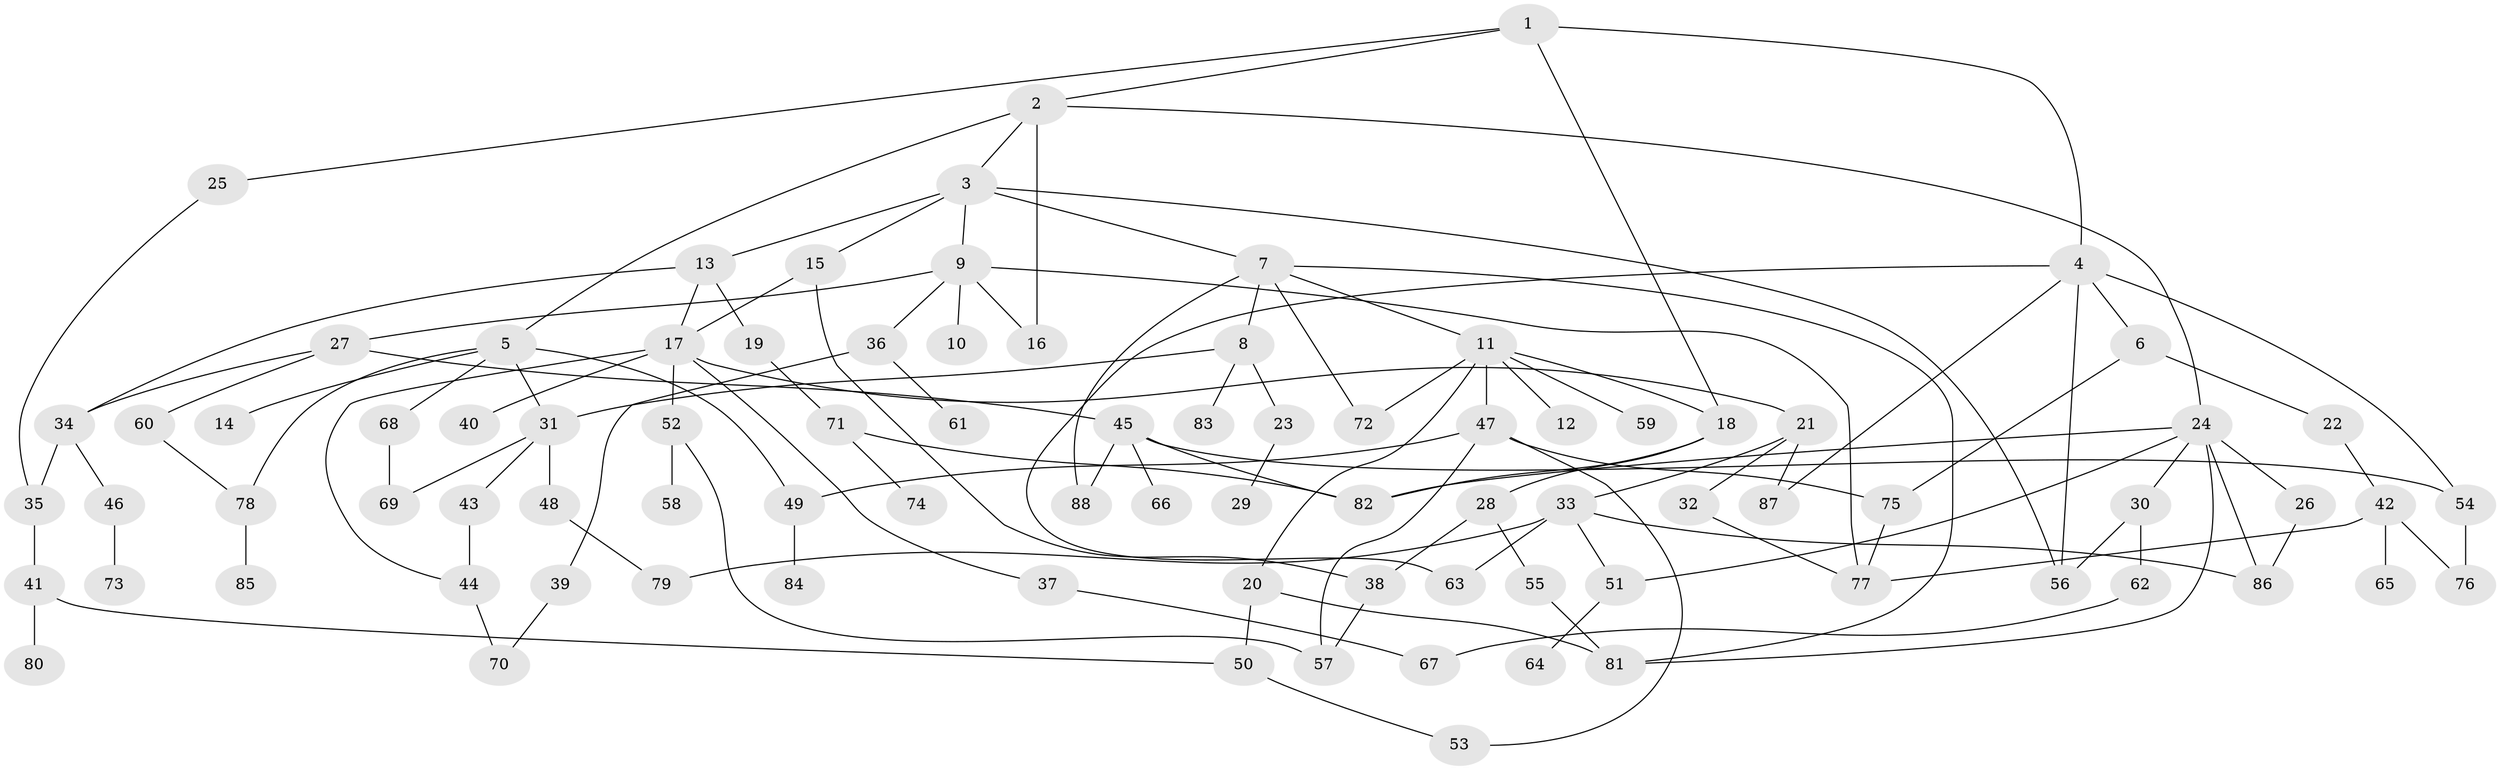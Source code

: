 // Generated by graph-tools (version 1.1) at 2025/41/03/09/25 04:41:03]
// undirected, 88 vertices, 126 edges
graph export_dot {
graph [start="1"]
  node [color=gray90,style=filled];
  1;
  2;
  3;
  4;
  5;
  6;
  7;
  8;
  9;
  10;
  11;
  12;
  13;
  14;
  15;
  16;
  17;
  18;
  19;
  20;
  21;
  22;
  23;
  24;
  25;
  26;
  27;
  28;
  29;
  30;
  31;
  32;
  33;
  34;
  35;
  36;
  37;
  38;
  39;
  40;
  41;
  42;
  43;
  44;
  45;
  46;
  47;
  48;
  49;
  50;
  51;
  52;
  53;
  54;
  55;
  56;
  57;
  58;
  59;
  60;
  61;
  62;
  63;
  64;
  65;
  66;
  67;
  68;
  69;
  70;
  71;
  72;
  73;
  74;
  75;
  76;
  77;
  78;
  79;
  80;
  81;
  82;
  83;
  84;
  85;
  86;
  87;
  88;
  1 -- 2;
  1 -- 4;
  1 -- 18;
  1 -- 25;
  2 -- 3;
  2 -- 5;
  2 -- 16;
  2 -- 24;
  3 -- 7;
  3 -- 9;
  3 -- 13;
  3 -- 15;
  3 -- 56;
  4 -- 6;
  4 -- 56;
  4 -- 87;
  4 -- 63;
  4 -- 54;
  5 -- 14;
  5 -- 31;
  5 -- 49;
  5 -- 68;
  5 -- 78;
  6 -- 22;
  6 -- 75;
  7 -- 8;
  7 -- 11;
  7 -- 72;
  7 -- 81;
  7 -- 88;
  8 -- 23;
  8 -- 83;
  8 -- 31;
  9 -- 10;
  9 -- 27;
  9 -- 36;
  9 -- 77;
  9 -- 16;
  11 -- 12;
  11 -- 20;
  11 -- 47;
  11 -- 59;
  11 -- 72;
  11 -- 18;
  13 -- 17;
  13 -- 19;
  13 -- 34;
  15 -- 38;
  15 -- 17;
  17 -- 21;
  17 -- 37;
  17 -- 40;
  17 -- 44;
  17 -- 52;
  18 -- 28;
  18 -- 82;
  19 -- 71;
  20 -- 81;
  20 -- 50;
  21 -- 32;
  21 -- 33;
  21 -- 87;
  22 -- 42;
  23 -- 29;
  24 -- 26;
  24 -- 30;
  24 -- 51;
  24 -- 82;
  24 -- 86;
  24 -- 81;
  25 -- 35;
  26 -- 86;
  27 -- 34;
  27 -- 45;
  27 -- 60;
  28 -- 55;
  28 -- 38;
  30 -- 62;
  30 -- 56;
  31 -- 43;
  31 -- 48;
  31 -- 69;
  32 -- 77;
  33 -- 51;
  33 -- 63;
  33 -- 79;
  33 -- 86;
  34 -- 35;
  34 -- 46;
  35 -- 41;
  36 -- 39;
  36 -- 61;
  37 -- 67;
  38 -- 57;
  39 -- 70;
  41 -- 50;
  41 -- 80;
  42 -- 65;
  42 -- 76;
  42 -- 77;
  43 -- 44;
  44 -- 70;
  45 -- 54;
  45 -- 66;
  45 -- 88;
  45 -- 82;
  46 -- 73;
  47 -- 75;
  47 -- 57;
  47 -- 49;
  47 -- 53;
  48 -- 79;
  49 -- 84;
  50 -- 53;
  51 -- 64;
  52 -- 57;
  52 -- 58;
  54 -- 76;
  55 -- 81;
  60 -- 78;
  62 -- 67;
  68 -- 69;
  71 -- 74;
  71 -- 82;
  75 -- 77;
  78 -- 85;
}
